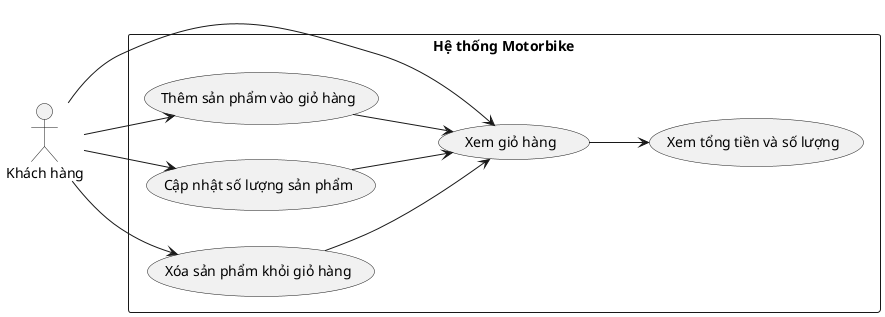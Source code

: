@startuml
left to right direction

actor "Khách hàng" as Customer

rectangle "Hệ thống Motorbike" {
    usecase "Xem giỏ hàng" as UC_ViewCart
    usecase "Thêm sản phẩm vào giỏ hàng" as UC_AddToCart
    usecase "Cập nhật số lượng sản phẩm" as UC_UpdateQuantity
    usecase "Xóa sản phẩm khỏi giỏ hàng" as UC_RemoveFromCart
    usecase "Xem tổng tiền và số lượng" as UC_ViewTotal
}

Customer --> UC_ViewCart
Customer --> UC_AddToCart
Customer --> UC_UpdateQuantity
Customer --> UC_RemoveFromCart
UC_ViewCart --> UC_ViewTotal
UC_AddToCart --> UC_ViewCart
UC_UpdateQuantity --> UC_ViewCart
UC_RemoveFromCart --> UC_ViewCart

@enduml